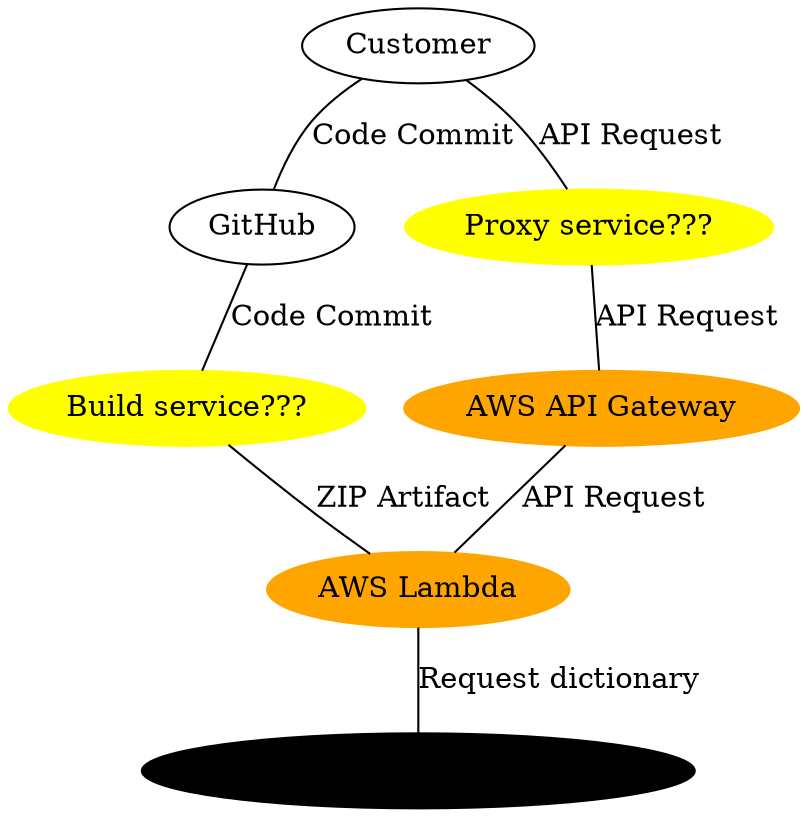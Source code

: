 graph {
    // Nodes
    lambda_service [label="AWS Lambda", color="orange", style="filled"]
    s3_service     [label="Deprecated(AWS Storage)", color="black", style="filled"]
    api_service    [label="AWS API Gateway", color="orange", style="filled"]
    github_service [label="GitHub"]
    build_service  [label="Build service???", color="yellow", style="filled"]
    cust           [label="Customer"]
    proxy_service  [label="Proxy service???", color="yellow", style="filled"]

    // Relationships
    cust -- proxy_service           [label="API Request"]
    proxy_service -- api_service    [label="API Request"]
    api_service -- lambda_service   [label="API Request"]
    lambda_service -- s3_service    [label="Request dictionary"]

    cust -- github_service          [label="Code Commit"]
    github_service -- build_service [label="Code Commit"]
    build_service -- lambda_service [label="ZIP Artifact"]
}